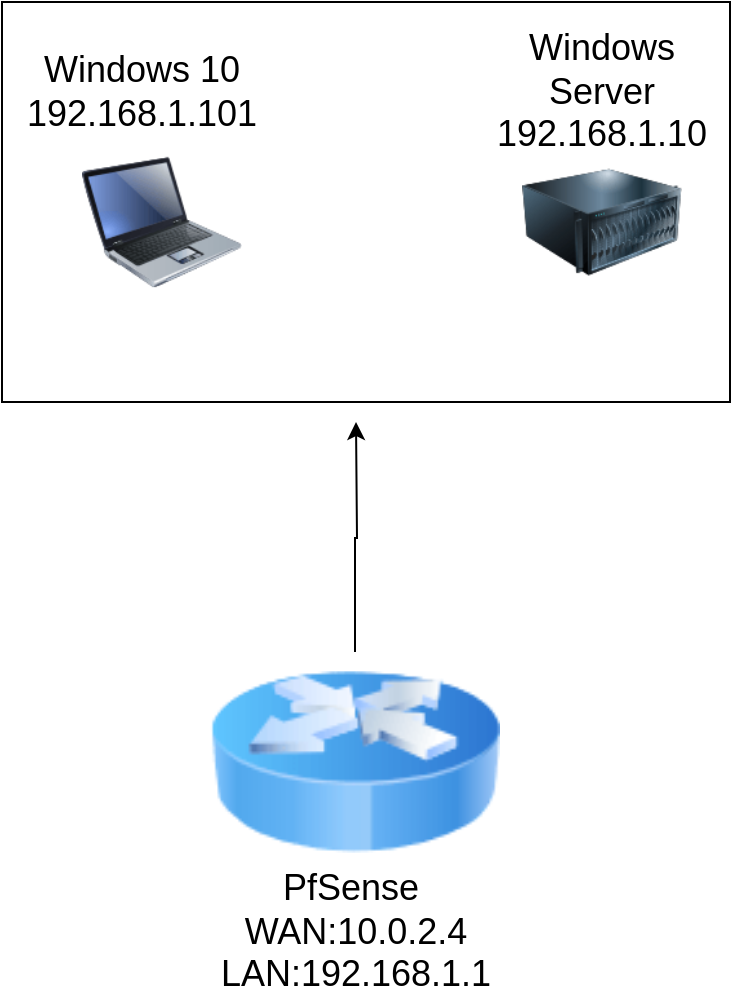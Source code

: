<mxfile version="24.2.3" type="device">
  <diagram name="Page-1" id="QfWE26cKGQhLjjbXWL3N">
    <mxGraphModel dx="1187" dy="693" grid="1" gridSize="10" guides="1" tooltips="1" connect="1" arrows="1" fold="1" page="1" pageScale="1" pageWidth="850" pageHeight="1100" math="0" shadow="0">
      <root>
        <mxCell id="0" />
        <mxCell id="1" parent="0" />
        <mxCell id="bOavPWGr8DLVvhWFG1Hc-4" style="edgeStyle=orthogonalEdgeStyle;rounded=0;orthogonalLoop=1;jettySize=auto;html=1;exitX=0.5;exitY=0;exitDx=0;exitDy=0;" edge="1" parent="1" source="bOavPWGr8DLVvhWFG1Hc-1">
          <mxGeometry relative="1" as="geometry">
            <mxPoint x="427" y="560" as="targetPoint" />
          </mxGeometry>
        </mxCell>
        <mxCell id="bOavPWGr8DLVvhWFG1Hc-1" value="" style="image;html=1;image=img/lib/clip_art/networking/Router_Icon_128x128.png" vertex="1" parent="1">
          <mxGeometry x="354" y="675" width="145" height="110" as="geometry" />
        </mxCell>
        <mxCell id="bOavPWGr8DLVvhWFG1Hc-2" value="&lt;font style=&quot;font-size: 18px;&quot;&gt;PfSense&amp;nbsp;&lt;/font&gt;&lt;div&gt;&lt;font style=&quot;font-size: 18px;&quot;&gt;WAN:10.0.2.4&lt;/font&gt;&lt;/div&gt;&lt;div&gt;&lt;font style=&quot;font-size: 18px;&quot;&gt;LAN:192.168.1.1&lt;/font&gt;&lt;/div&gt;" style="text;strokeColor=none;align=center;fillColor=none;html=1;verticalAlign=middle;whiteSpace=wrap;rounded=0;" vertex="1" parent="1">
          <mxGeometry x="396.5" y="800" width="60" height="30" as="geometry" />
        </mxCell>
        <mxCell id="bOavPWGr8DLVvhWFG1Hc-11" value="" style="rounded=0;whiteSpace=wrap;html=1;" vertex="1" parent="1">
          <mxGeometry x="250" y="350" width="364" height="200" as="geometry" />
        </mxCell>
        <mxCell id="bOavPWGr8DLVvhWFG1Hc-12" value="" style="image;html=1;image=img/lib/clip_art/computers/Server_128x128.png" vertex="1" parent="1">
          <mxGeometry x="510" y="420" width="80" height="80" as="geometry" />
        </mxCell>
        <mxCell id="bOavPWGr8DLVvhWFG1Hc-13" value="" style="image;html=1;image=img/lib/clip_art/computers/Laptop_128x128.png" vertex="1" parent="1">
          <mxGeometry x="290" y="420" width="80" height="80" as="geometry" />
        </mxCell>
        <mxCell id="bOavPWGr8DLVvhWFG1Hc-14" value="&lt;span style=&quot;font-size: 18px;&quot;&gt;Windows 10&lt;/span&gt;&lt;div&gt;&lt;span style=&quot;font-size: 18px;&quot;&gt;192.168.1.101&lt;/span&gt;&lt;/div&gt;" style="text;strokeColor=none;align=center;fillColor=none;html=1;verticalAlign=middle;whiteSpace=wrap;rounded=0;" vertex="1" parent="1">
          <mxGeometry x="290" y="380" width="60" height="30" as="geometry" />
        </mxCell>
        <mxCell id="bOavPWGr8DLVvhWFG1Hc-15" value="&lt;font style=&quot;font-size: 18px;&quot;&gt;Windows Server&lt;/font&gt;&lt;div&gt;&lt;font style=&quot;font-size: 18px;&quot;&gt;192.168.1.10&lt;/font&gt;&lt;/div&gt;" style="text;strokeColor=none;align=center;fillColor=none;html=1;verticalAlign=middle;whiteSpace=wrap;rounded=0;" vertex="1" parent="1">
          <mxGeometry x="520" y="380" width="60" height="30" as="geometry" />
        </mxCell>
      </root>
    </mxGraphModel>
  </diagram>
</mxfile>
